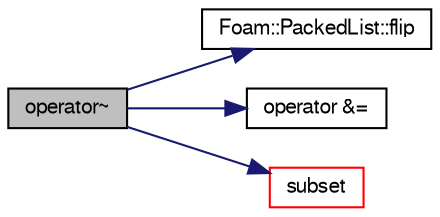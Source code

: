 digraph "operator~"
{
  bgcolor="transparent";
  edge [fontname="FreeSans",fontsize="10",labelfontname="FreeSans",labelfontsize="10"];
  node [fontname="FreeSans",fontsize="10",shape=record];
  rankdir="LR";
  Node140 [label="operator~",height=0.2,width=0.4,color="black", fillcolor="grey75", style="filled", fontcolor="black"];
  Node140 -> Node141 [color="midnightblue",fontsize="10",style="solid",fontname="FreeSans"];
  Node141 [label="Foam::PackedList::flip",height=0.2,width=0.4,color="black",URL="$a25938.html#a126cb0362ae2e7935520fb27343bad31",tooltip="Invert the bits in the addressable region. "];
  Node140 -> Node142 [color="midnightblue",fontsize="10",style="solid",fontname="FreeSans"];
  Node142 [label="operator &=",height=0.2,width=0.4,color="black",URL="$a25934.html#a7b2deebb5dd54403bad8820de11618ec",tooltip="And operator (lists may be dissimilar sizes) "];
  Node140 -> Node143 [color="midnightblue",fontsize="10",style="solid",fontname="FreeSans"];
  Node143 [label="subset",height=0.2,width=0.4,color="red",URL="$a25934.html#a668afa3b74e76fcb97bc329983c5e787",tooltip="Subset with the specified list. "];
}
